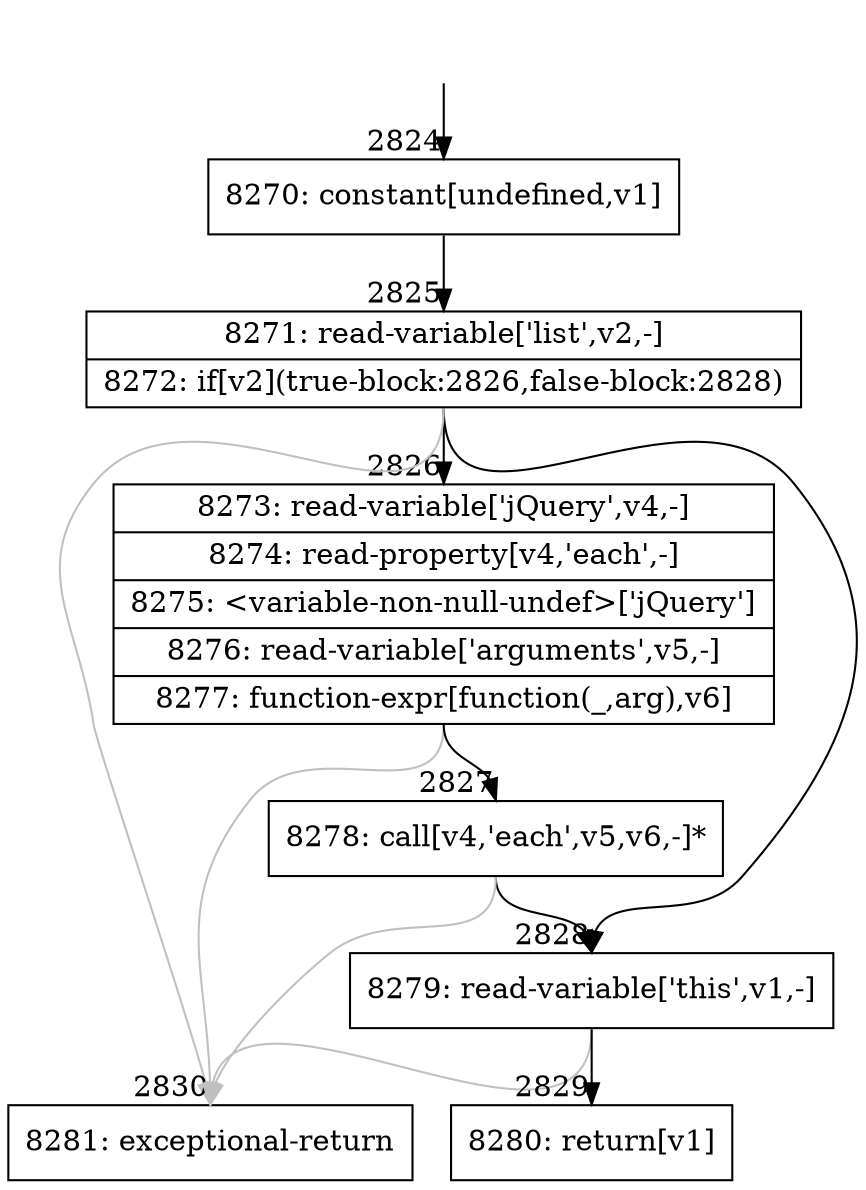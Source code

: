digraph {
rankdir="TD"
BB_entry177[shape=none,label=""];
BB_entry177 -> BB2824 [tailport=s, headport=n, headlabel="    2824"]
BB2824 [shape=record label="{8270: constant[undefined,v1]}" ] 
BB2824 -> BB2825 [tailport=s, headport=n, headlabel="      2825"]
BB2825 [shape=record label="{8271: read-variable['list',v2,-]|8272: if[v2](true-block:2826,false-block:2828)}" ] 
BB2825 -> BB2826 [tailport=s, headport=n, headlabel="      2826"]
BB2825 -> BB2828 [tailport=s, headport=n, headlabel="      2828"]
BB2825 -> BB2830 [tailport=s, headport=n, color=gray, headlabel="      2830"]
BB2826 [shape=record label="{8273: read-variable['jQuery',v4,-]|8274: read-property[v4,'each',-]|8275: \<variable-non-null-undef\>['jQuery']|8276: read-variable['arguments',v5,-]|8277: function-expr[function(_,arg),v6]}" ] 
BB2826 -> BB2827 [tailport=s, headport=n, headlabel="      2827"]
BB2826 -> BB2830 [tailport=s, headport=n, color=gray]
BB2827 [shape=record label="{8278: call[v4,'each',v5,v6,-]*}" ] 
BB2827 -> BB2828 [tailport=s, headport=n]
BB2827 -> BB2830 [tailport=s, headport=n, color=gray]
BB2828 [shape=record label="{8279: read-variable['this',v1,-]}" ] 
BB2828 -> BB2829 [tailport=s, headport=n, headlabel="      2829"]
BB2828 -> BB2830 [tailport=s, headport=n, color=gray]
BB2829 [shape=record label="{8280: return[v1]}" ] 
BB2830 [shape=record label="{8281: exceptional-return}" ] 
}
